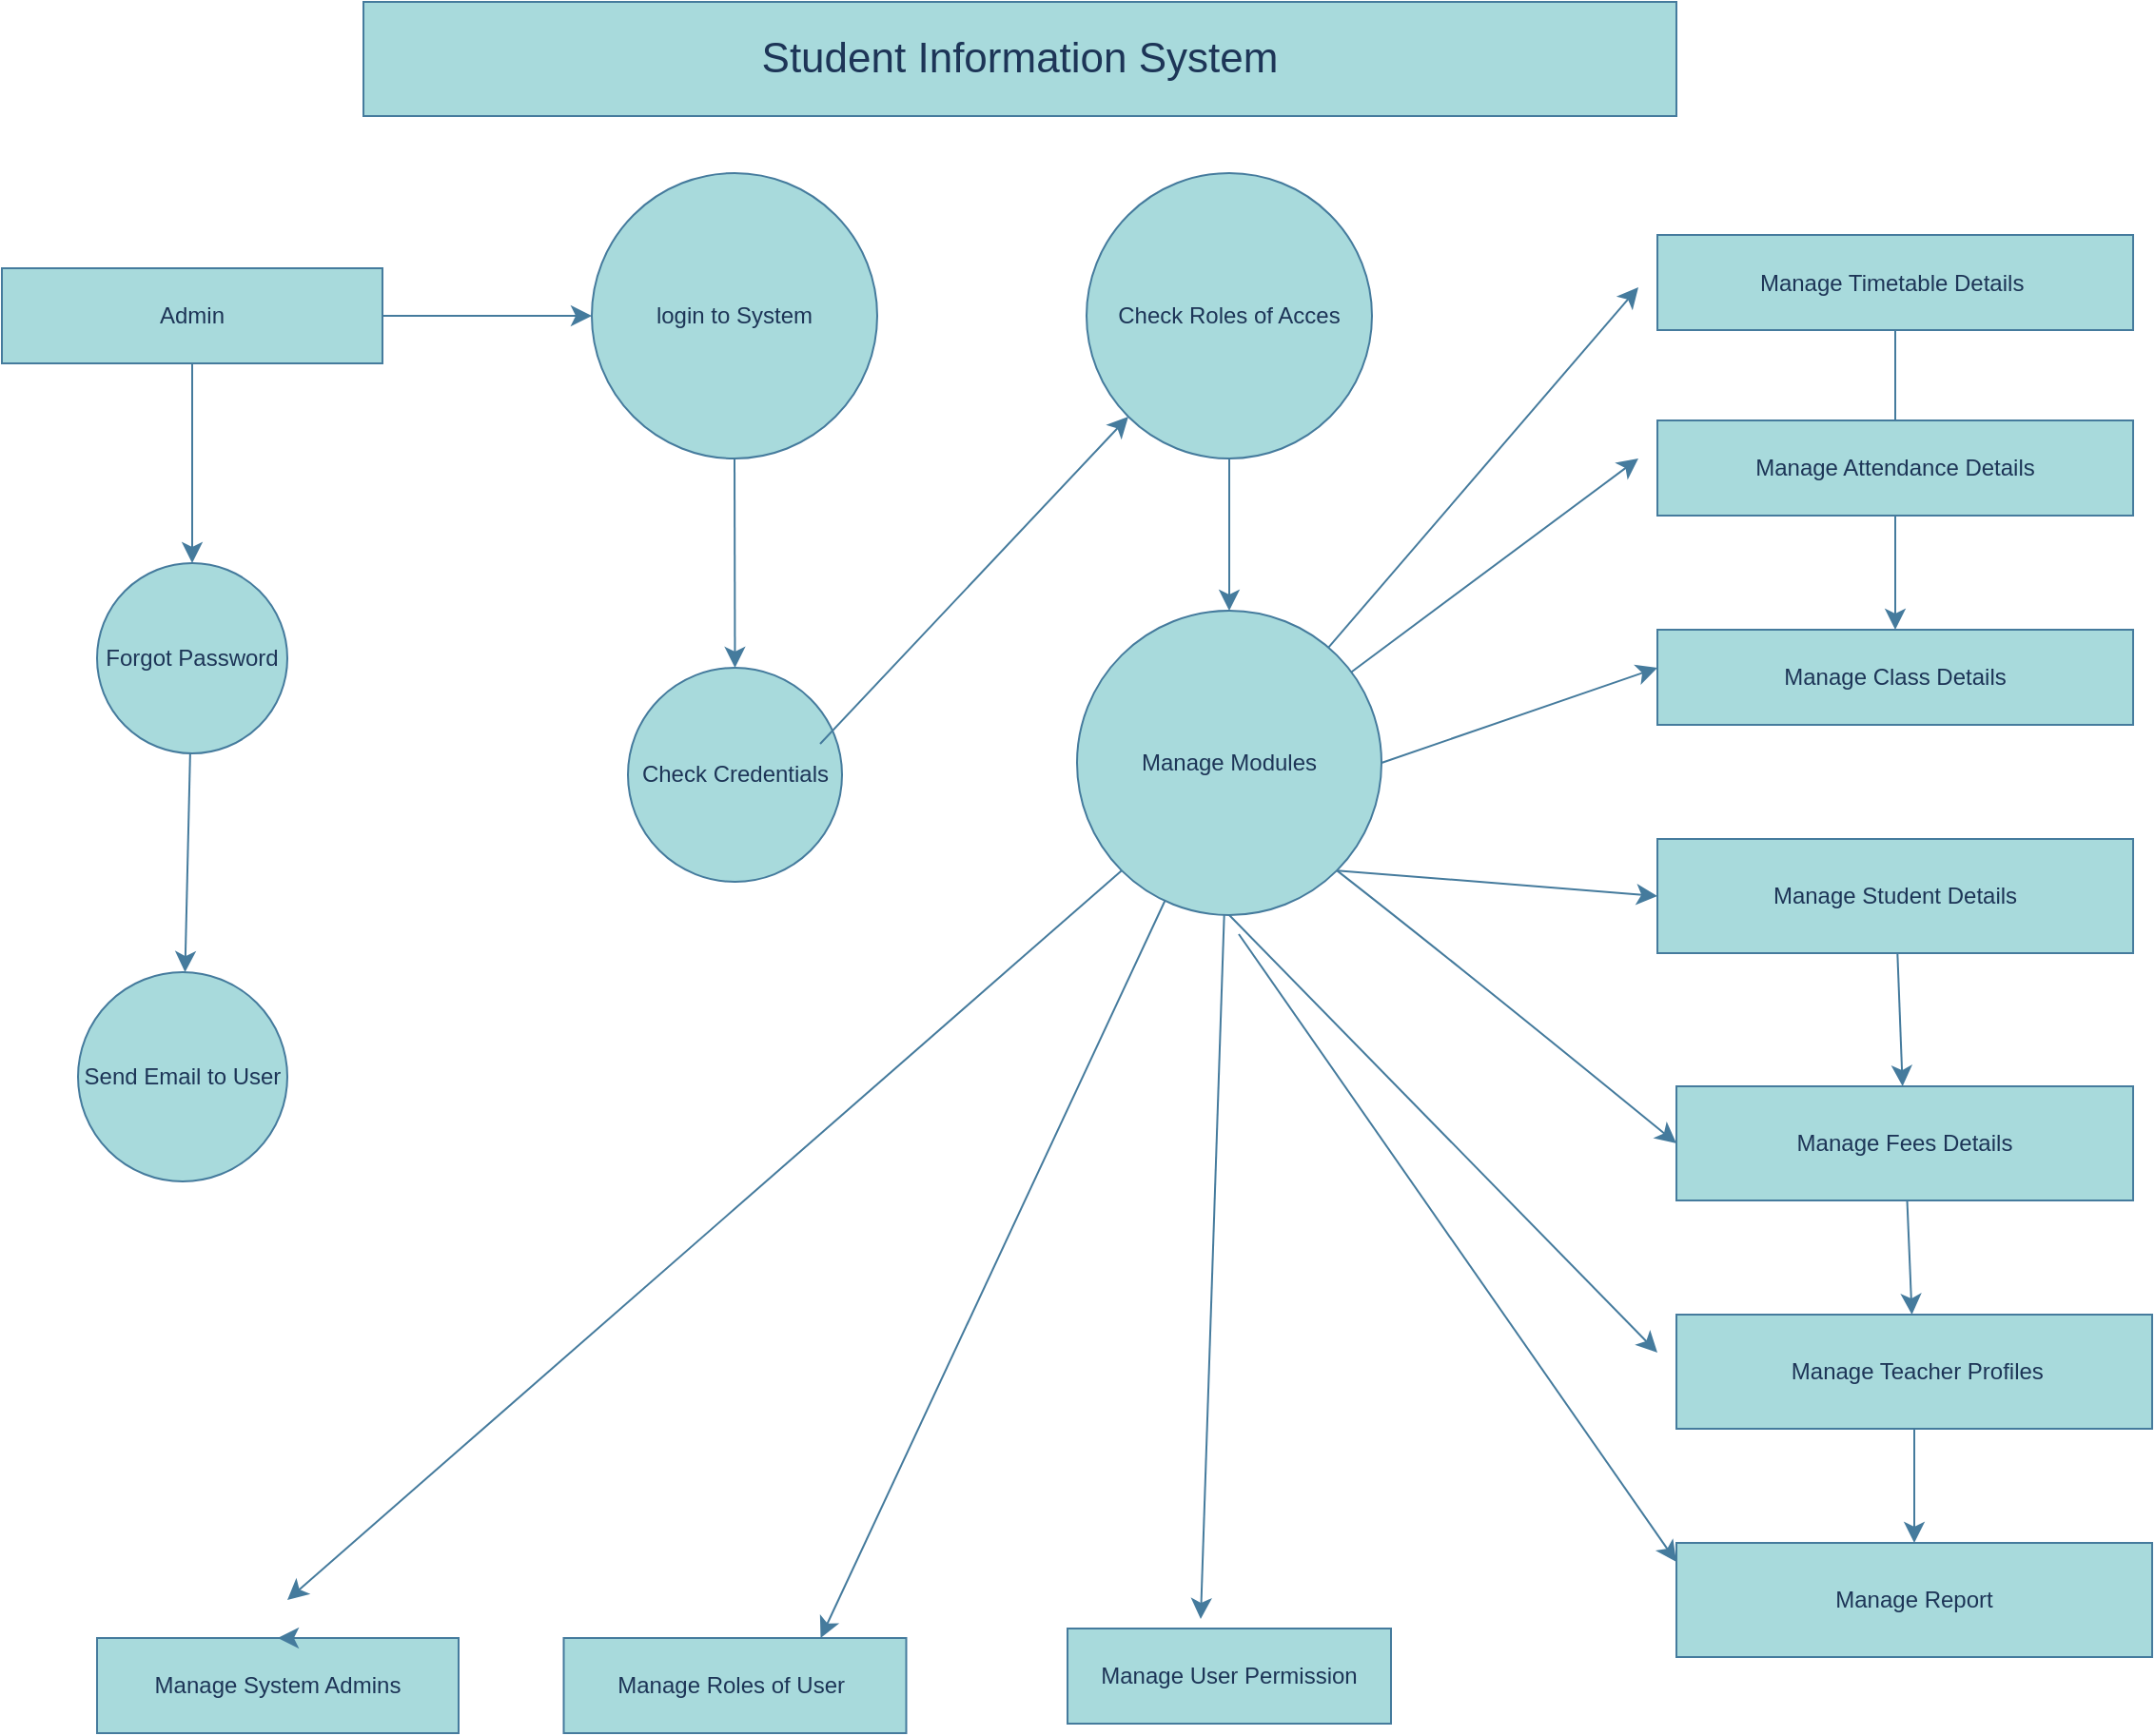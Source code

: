 <mxfile version="28.0.7">
  <diagram name="Page-1" id="P_DEz7pbVZfTCN3_B9v9">
    <mxGraphModel dx="1514" dy="1006" grid="1" gridSize="10" guides="1" tooltips="1" connect="1" arrows="1" fold="1" page="1" pageScale="1" pageWidth="850" pageHeight="1100" math="0" shadow="0">
      <root>
        <mxCell id="0" />
        <mxCell id="1" parent="0" />
        <mxCell id="lvzLjgwR75ddLyBQyiJ9-1" value="&lt;font style=&quot;font-size: 22px;&quot;&gt;Student Information System&lt;/font&gt;" style="rounded=0;whiteSpace=wrap;html=1;labelBackgroundColor=none;fillColor=#A8DADC;strokeColor=#457B9D;fontColor=#1D3557;" parent="1" vertex="1">
          <mxGeometry x="230" y="20" width="690" height="60" as="geometry" />
        </mxCell>
        <mxCell id="lvzLjgwR75ddLyBQyiJ9-26" value="" style="edgeStyle=none;curved=1;rounded=0;orthogonalLoop=1;jettySize=auto;html=1;fontSize=12;startSize=8;endSize=8;labelBackgroundColor=none;strokeColor=#457B9D;fontColor=default;" parent="1" source="lvzLjgwR75ddLyBQyiJ9-2" target="lvzLjgwR75ddLyBQyiJ9-4" edge="1">
          <mxGeometry relative="1" as="geometry" />
        </mxCell>
        <mxCell id="lvzLjgwR75ddLyBQyiJ9-29" value="" style="edgeStyle=none;curved=1;rounded=0;orthogonalLoop=1;jettySize=auto;html=1;fontSize=12;startSize=8;endSize=8;labelBackgroundColor=none;strokeColor=#457B9D;fontColor=default;" parent="1" source="lvzLjgwR75ddLyBQyiJ9-2" target="lvzLjgwR75ddLyBQyiJ9-6" edge="1">
          <mxGeometry relative="1" as="geometry" />
        </mxCell>
        <mxCell id="lvzLjgwR75ddLyBQyiJ9-2" value="Admin" style="rounded=0;whiteSpace=wrap;html=1;labelBackgroundColor=none;fillColor=#A8DADC;strokeColor=#457B9D;fontColor=#1D3557;" parent="1" vertex="1">
          <mxGeometry x="40" y="160" width="200" height="50" as="geometry" />
        </mxCell>
        <mxCell id="lvzLjgwR75ddLyBQyiJ9-73" value="" style="edgeStyle=none;curved=1;rounded=0;orthogonalLoop=1;jettySize=auto;html=1;fontSize=12;startSize=8;endSize=8;labelBackgroundColor=none;strokeColor=#457B9D;fontColor=default;" parent="1" source="lvzLjgwR75ddLyBQyiJ9-3" target="lvzLjgwR75ddLyBQyiJ9-14" edge="1">
          <mxGeometry relative="1" as="geometry" />
        </mxCell>
        <mxCell id="lvzLjgwR75ddLyBQyiJ9-3" value="Manage Timetable Details&amp;nbsp;" style="rounded=0;whiteSpace=wrap;html=1;labelBackgroundColor=none;fillColor=#A8DADC;strokeColor=#457B9D;fontColor=#1D3557;" parent="1" vertex="1">
          <mxGeometry x="910" y="142.5" width="250" height="50" as="geometry" />
        </mxCell>
        <mxCell id="lvzLjgwR75ddLyBQyiJ9-27" value="" style="edgeStyle=none;curved=1;rounded=0;orthogonalLoop=1;jettySize=auto;html=1;fontSize=12;startSize=8;endSize=8;labelBackgroundColor=none;strokeColor=#457B9D;fontColor=default;" parent="1" source="lvzLjgwR75ddLyBQyiJ9-4" target="lvzLjgwR75ddLyBQyiJ9-5" edge="1">
          <mxGeometry relative="1" as="geometry" />
        </mxCell>
        <mxCell id="lvzLjgwR75ddLyBQyiJ9-4" value="Forgot Password" style="ellipse;whiteSpace=wrap;html=1;aspect=fixed;labelBackgroundColor=none;fillColor=#A8DADC;strokeColor=#457B9D;fontColor=#1D3557;" parent="1" vertex="1">
          <mxGeometry x="90" y="315" width="100" height="100" as="geometry" />
        </mxCell>
        <mxCell id="lvzLjgwR75ddLyBQyiJ9-5" value="Send Email to User" style="ellipse;whiteSpace=wrap;html=1;aspect=fixed;labelBackgroundColor=none;fillColor=#A8DADC;strokeColor=#457B9D;fontColor=#1D3557;" parent="1" vertex="1">
          <mxGeometry x="80" y="530" width="110" height="110" as="geometry" />
        </mxCell>
        <mxCell id="lvzLjgwR75ddLyBQyiJ9-30" value="" style="edgeStyle=none;curved=1;rounded=0;orthogonalLoop=1;jettySize=auto;html=1;fontSize=12;startSize=8;endSize=8;labelBackgroundColor=none;strokeColor=#457B9D;fontColor=default;" parent="1" source="lvzLjgwR75ddLyBQyiJ9-6" target="lvzLjgwR75ddLyBQyiJ9-8" edge="1">
          <mxGeometry relative="1" as="geometry" />
        </mxCell>
        <mxCell id="lvzLjgwR75ddLyBQyiJ9-6" value="login to System" style="ellipse;whiteSpace=wrap;html=1;aspect=fixed;labelBackgroundColor=none;fillColor=#A8DADC;strokeColor=#457B9D;fontColor=#1D3557;" parent="1" vertex="1">
          <mxGeometry x="350" y="110" width="150" height="150" as="geometry" />
        </mxCell>
        <mxCell id="lvzLjgwR75ddLyBQyiJ9-39" value="" style="edgeStyle=none;curved=1;rounded=0;orthogonalLoop=1;jettySize=auto;html=1;fontSize=12;startSize=8;endSize=8;labelBackgroundColor=none;strokeColor=#457B9D;fontColor=default;" parent="1" source="lvzLjgwR75ddLyBQyiJ9-7" target="lvzLjgwR75ddLyBQyiJ9-9" edge="1">
          <mxGeometry relative="1" as="geometry" />
        </mxCell>
        <mxCell id="lvzLjgwR75ddLyBQyiJ9-7" value="Check Roles of Acces" style="ellipse;whiteSpace=wrap;html=1;aspect=fixed;labelBackgroundColor=none;fillColor=#A8DADC;strokeColor=#457B9D;fontColor=#1D3557;" parent="1" vertex="1">
          <mxGeometry x="610" y="110" width="150" height="150" as="geometry" />
        </mxCell>
        <mxCell id="lvzLjgwR75ddLyBQyiJ9-8" value="Check Credentials" style="ellipse;whiteSpace=wrap;html=1;aspect=fixed;labelBackgroundColor=none;fillColor=#A8DADC;strokeColor=#457B9D;fontColor=#1D3557;" parent="1" vertex="1">
          <mxGeometry x="369" y="370" width="112.5" height="112.5" as="geometry" />
        </mxCell>
        <mxCell id="lvzLjgwR75ddLyBQyiJ9-9" value="Manage Modules" style="ellipse;whiteSpace=wrap;html=1;aspect=fixed;labelBackgroundColor=none;fillColor=#A8DADC;strokeColor=#457B9D;fontColor=#1D3557;" parent="1" vertex="1">
          <mxGeometry x="605" y="340" width="160" height="160" as="geometry" />
        </mxCell>
        <mxCell id="lvzLjgwR75ddLyBQyiJ9-10" value="Manage System Admins" style="rounded=0;whiteSpace=wrap;html=1;labelBackgroundColor=none;fillColor=#A8DADC;strokeColor=#457B9D;fontColor=#1D3557;" parent="1" vertex="1">
          <mxGeometry x="90" y="880" width="190" height="50" as="geometry" />
        </mxCell>
        <mxCell id="lvzLjgwR75ddLyBQyiJ9-11" value="Manage Roles of User&amp;nbsp;" style="rounded=0;whiteSpace=wrap;html=1;labelBackgroundColor=none;fillColor=#A8DADC;strokeColor=#457B9D;fontColor=#1D3557;" parent="1" vertex="1">
          <mxGeometry x="335.25" y="880" width="180" height="50" as="geometry" />
        </mxCell>
        <mxCell id="lvzLjgwR75ddLyBQyiJ9-12" value="Manage User Permission" style="rounded=0;whiteSpace=wrap;html=1;labelBackgroundColor=none;fillColor=#A8DADC;strokeColor=#457B9D;fontColor=#1D3557;" parent="1" vertex="1">
          <mxGeometry x="600" y="875" width="170" height="50" as="geometry" />
        </mxCell>
        <mxCell id="lvzLjgwR75ddLyBQyiJ9-13" value="Manage Attendance Details" style="rounded=0;whiteSpace=wrap;html=1;labelBackgroundColor=none;fillColor=#A8DADC;strokeColor=#457B9D;fontColor=#1D3557;" parent="1" vertex="1">
          <mxGeometry x="910" y="240" width="250" height="50" as="geometry" />
        </mxCell>
        <mxCell id="lvzLjgwR75ddLyBQyiJ9-14" value="Manage Class Details" style="rounded=0;whiteSpace=wrap;html=1;labelBackgroundColor=none;fillColor=#A8DADC;strokeColor=#457B9D;fontColor=#1D3557;" parent="1" vertex="1">
          <mxGeometry x="910" y="350" width="250" height="50" as="geometry" />
        </mxCell>
        <mxCell id="PxpN8cYJus5iPQmPoDy3-5" value="" style="edgeStyle=none;curved=1;rounded=0;orthogonalLoop=1;jettySize=auto;html=1;strokeColor=#457B9D;fontSize=12;fontColor=#1D3557;startSize=8;endSize=8;fillColor=#A8DADC;" edge="1" parent="1" source="lvzLjgwR75ddLyBQyiJ9-15" target="lvzLjgwR75ddLyBQyiJ9-18">
          <mxGeometry relative="1" as="geometry" />
        </mxCell>
        <mxCell id="lvzLjgwR75ddLyBQyiJ9-15" value="Manage Student Details" style="rounded=0;whiteSpace=wrap;html=1;labelBackgroundColor=none;fillColor=#A8DADC;strokeColor=#457B9D;fontColor=#1D3557;" parent="1" vertex="1">
          <mxGeometry x="910" y="460" width="250" height="60" as="geometry" />
        </mxCell>
        <mxCell id="PxpN8cYJus5iPQmPoDy3-7" value="" style="edgeStyle=none;curved=1;rounded=0;orthogonalLoop=1;jettySize=auto;html=1;strokeColor=#457B9D;fontSize=12;fontColor=#1D3557;startSize=8;endSize=8;fillColor=#A8DADC;" edge="1" parent="1" source="lvzLjgwR75ddLyBQyiJ9-18" target="lvzLjgwR75ddLyBQyiJ9-19">
          <mxGeometry relative="1" as="geometry" />
        </mxCell>
        <mxCell id="lvzLjgwR75ddLyBQyiJ9-18" value="Manage Fees Details" style="rounded=0;whiteSpace=wrap;html=1;labelBackgroundColor=none;fillColor=#A8DADC;strokeColor=#457B9D;fontColor=#1D3557;" parent="1" vertex="1">
          <mxGeometry x="920" y="590" width="240" height="60" as="geometry" />
        </mxCell>
        <mxCell id="PxpN8cYJus5iPQmPoDy3-6" value="" style="edgeStyle=none;curved=1;rounded=0;orthogonalLoop=1;jettySize=auto;html=1;strokeColor=#457B9D;fontSize=12;fontColor=#1D3557;startSize=8;endSize=8;fillColor=#A8DADC;" edge="1" parent="1" source="lvzLjgwR75ddLyBQyiJ9-19" target="lvzLjgwR75ddLyBQyiJ9-31">
          <mxGeometry relative="1" as="geometry" />
        </mxCell>
        <mxCell id="lvzLjgwR75ddLyBQyiJ9-19" value="&amp;nbsp;Manage Teacher Profiles" style="rounded=0;whiteSpace=wrap;html=1;labelBackgroundColor=none;fillColor=#A8DADC;strokeColor=#457B9D;fontColor=#1D3557;" parent="1" vertex="1">
          <mxGeometry x="920" y="710" width="250" height="60" as="geometry" />
        </mxCell>
        <mxCell id="lvzLjgwR75ddLyBQyiJ9-25" style="edgeStyle=none;curved=1;rounded=0;orthogonalLoop=1;jettySize=auto;html=1;exitX=1;exitY=1;exitDx=0;exitDy=0;fontSize=12;startSize=8;endSize=8;labelBackgroundColor=none;strokeColor=#457B9D;fontColor=default;" parent="1" source="lvzLjgwR75ddLyBQyiJ9-7" target="lvzLjgwR75ddLyBQyiJ9-7" edge="1">
          <mxGeometry relative="1" as="geometry" />
        </mxCell>
        <mxCell id="lvzLjgwR75ddLyBQyiJ9-31" value="Manage Report" style="rounded=0;whiteSpace=wrap;html=1;labelBackgroundColor=none;fillColor=#A8DADC;strokeColor=#457B9D;fontColor=#1D3557;" parent="1" vertex="1">
          <mxGeometry x="920" y="830" width="250" height="60" as="geometry" />
        </mxCell>
        <mxCell id="lvzLjgwR75ddLyBQyiJ9-38" value="" style="endArrow=classic;html=1;rounded=0;fontSize=12;startSize=8;endSize=8;curved=1;entryX=0;entryY=1;entryDx=0;entryDy=0;labelBackgroundColor=none;strokeColor=#457B9D;fontColor=default;" parent="1" target="lvzLjgwR75ddLyBQyiJ9-7" edge="1">
          <mxGeometry width="50" height="50" relative="1" as="geometry">
            <mxPoint x="470" y="410" as="sourcePoint" />
            <mxPoint x="520" y="360" as="targetPoint" />
          </mxGeometry>
        </mxCell>
        <mxCell id="lvzLjgwR75ddLyBQyiJ9-45" value="" style="endArrow=classic;html=1;rounded=0;fontSize=12;startSize=8;endSize=8;curved=1;labelBackgroundColor=none;strokeColor=#457B9D;fontColor=default;" parent="1" source="lvzLjgwR75ddLyBQyiJ9-9" edge="1">
          <mxGeometry width="50" height="50" relative="1" as="geometry">
            <mxPoint x="850" y="220" as="sourcePoint" />
            <mxPoint x="900" y="170" as="targetPoint" />
          </mxGeometry>
        </mxCell>
        <mxCell id="lvzLjgwR75ddLyBQyiJ9-49" value="" style="endArrow=classic;html=1;rounded=0;fontSize=12;startSize=8;endSize=8;curved=1;labelBackgroundColor=none;strokeColor=#457B9D;fontColor=default;" parent="1" source="lvzLjgwR75ddLyBQyiJ9-9" edge="1">
          <mxGeometry width="50" height="50" relative="1" as="geometry">
            <mxPoint x="850" y="310" as="sourcePoint" />
            <mxPoint x="900" y="260" as="targetPoint" />
          </mxGeometry>
        </mxCell>
        <mxCell id="lvzLjgwR75ddLyBQyiJ9-51" value="" style="endArrow=classic;html=1;rounded=0;fontSize=12;startSize=8;endSize=8;curved=1;exitX=1;exitY=0.5;exitDx=0;exitDy=0;labelBackgroundColor=none;strokeColor=#457B9D;fontColor=default;" parent="1" source="lvzLjgwR75ddLyBQyiJ9-9" edge="1">
          <mxGeometry width="50" height="50" relative="1" as="geometry">
            <mxPoint x="860" y="420" as="sourcePoint" />
            <mxPoint x="910" y="370" as="targetPoint" />
          </mxGeometry>
        </mxCell>
        <mxCell id="lvzLjgwR75ddLyBQyiJ9-52" value="" style="endArrow=classic;html=1;rounded=0;fontSize=12;startSize=8;endSize=8;curved=1;exitX=1;exitY=1;exitDx=0;exitDy=0;labelBackgroundColor=none;strokeColor=#457B9D;fontColor=default;" parent="1" source="lvzLjgwR75ddLyBQyiJ9-9" edge="1">
          <mxGeometry width="50" height="50" relative="1" as="geometry">
            <mxPoint x="860" y="540" as="sourcePoint" />
            <mxPoint x="910" y="490" as="targetPoint" />
          </mxGeometry>
        </mxCell>
        <mxCell id="lvzLjgwR75ddLyBQyiJ9-53" value="" style="endArrow=classic;html=1;rounded=0;fontSize=12;startSize=8;endSize=8;curved=1;exitX=1;exitY=1;exitDx=0;exitDy=0;entryX=0;entryY=0.5;entryDx=0;entryDy=0;labelBackgroundColor=none;strokeColor=#457B9D;fontColor=default;" parent="1" source="lvzLjgwR75ddLyBQyiJ9-9" target="lvzLjgwR75ddLyBQyiJ9-18" edge="1">
          <mxGeometry width="50" height="50" relative="1" as="geometry">
            <mxPoint x="870" y="700" as="sourcePoint" />
            <mxPoint x="920" y="650" as="targetPoint" />
            <Array as="points">
              <mxPoint x="810" y="530" />
            </Array>
          </mxGeometry>
        </mxCell>
        <mxCell id="lvzLjgwR75ddLyBQyiJ9-60" value="" style="endArrow=classic;html=1;rounded=0;fontSize=12;startSize=8;endSize=8;curved=1;exitX=0.5;exitY=1;exitDx=0;exitDy=0;labelBackgroundColor=none;strokeColor=#457B9D;fontColor=default;" parent="1" source="lvzLjgwR75ddLyBQyiJ9-9" edge="1">
          <mxGeometry width="50" height="50" relative="1" as="geometry">
            <mxPoint x="860" y="780" as="sourcePoint" />
            <mxPoint x="910" y="730" as="targetPoint" />
          </mxGeometry>
        </mxCell>
        <mxCell id="lvzLjgwR75ddLyBQyiJ9-62" value="" style="endArrow=classic;html=1;rounded=0;fontSize=12;startSize=8;endSize=8;curved=1;entryX=0.75;entryY=0;entryDx=0;entryDy=0;labelBackgroundColor=none;strokeColor=#457B9D;fontColor=default;" parent="1" source="lvzLjgwR75ddLyBQyiJ9-9" target="lvzLjgwR75ddLyBQyiJ9-11" edge="1">
          <mxGeometry width="50" height="50" relative="1" as="geometry">
            <mxPoint x="410" y="910" as="sourcePoint" />
            <mxPoint x="460" y="860" as="targetPoint" />
          </mxGeometry>
        </mxCell>
        <mxCell id="lvzLjgwR75ddLyBQyiJ9-66" value="" style="endArrow=classic;html=1;rounded=0;fontSize=12;startSize=8;endSize=8;curved=1;labelBackgroundColor=none;strokeColor=#457B9D;fontColor=default;" parent="1" source="lvzLjgwR75ddLyBQyiJ9-9" edge="1">
          <mxGeometry width="50" height="50" relative="1" as="geometry">
            <mxPoint x="620" y="920" as="sourcePoint" />
            <mxPoint x="670" y="870" as="targetPoint" />
          </mxGeometry>
        </mxCell>
        <mxCell id="lvzLjgwR75ddLyBQyiJ9-69" value="" style="endArrow=classic;html=1;rounded=0;fontSize=12;startSize=8;endSize=8;curved=1;exitX=0;exitY=1;exitDx=0;exitDy=0;labelBackgroundColor=none;strokeColor=#457B9D;fontColor=default;" parent="1" source="lvzLjgwR75ddLyBQyiJ9-9" edge="1">
          <mxGeometry width="50" height="50" relative="1" as="geometry">
            <mxPoint x="140" y="910" as="sourcePoint" />
            <mxPoint x="190" y="860" as="targetPoint" />
          </mxGeometry>
        </mxCell>
        <mxCell id="lvzLjgwR75ddLyBQyiJ9-70" style="edgeStyle=none;curved=1;rounded=0;orthogonalLoop=1;jettySize=auto;html=1;exitX=0.75;exitY=0;exitDx=0;exitDy=0;entryX=0.5;entryY=0;entryDx=0;entryDy=0;fontSize=12;startSize=8;endSize=8;labelBackgroundColor=none;strokeColor=#457B9D;fontColor=default;" parent="1" source="lvzLjgwR75ddLyBQyiJ9-10" target="lvzLjgwR75ddLyBQyiJ9-10" edge="1">
          <mxGeometry relative="1" as="geometry" />
        </mxCell>
        <mxCell id="lvzLjgwR75ddLyBQyiJ9-72" value="" style="endArrow=classic;html=1;rounded=0;fontSize=12;startSize=8;endSize=8;curved=1;labelBackgroundColor=none;strokeColor=#457B9D;fontColor=default;" parent="1" edge="1">
          <mxGeometry width="50" height="50" relative="1" as="geometry">
            <mxPoint x="690" y="510" as="sourcePoint" />
            <mxPoint x="920" y="840" as="targetPoint" />
          </mxGeometry>
        </mxCell>
      </root>
    </mxGraphModel>
  </diagram>
</mxfile>

